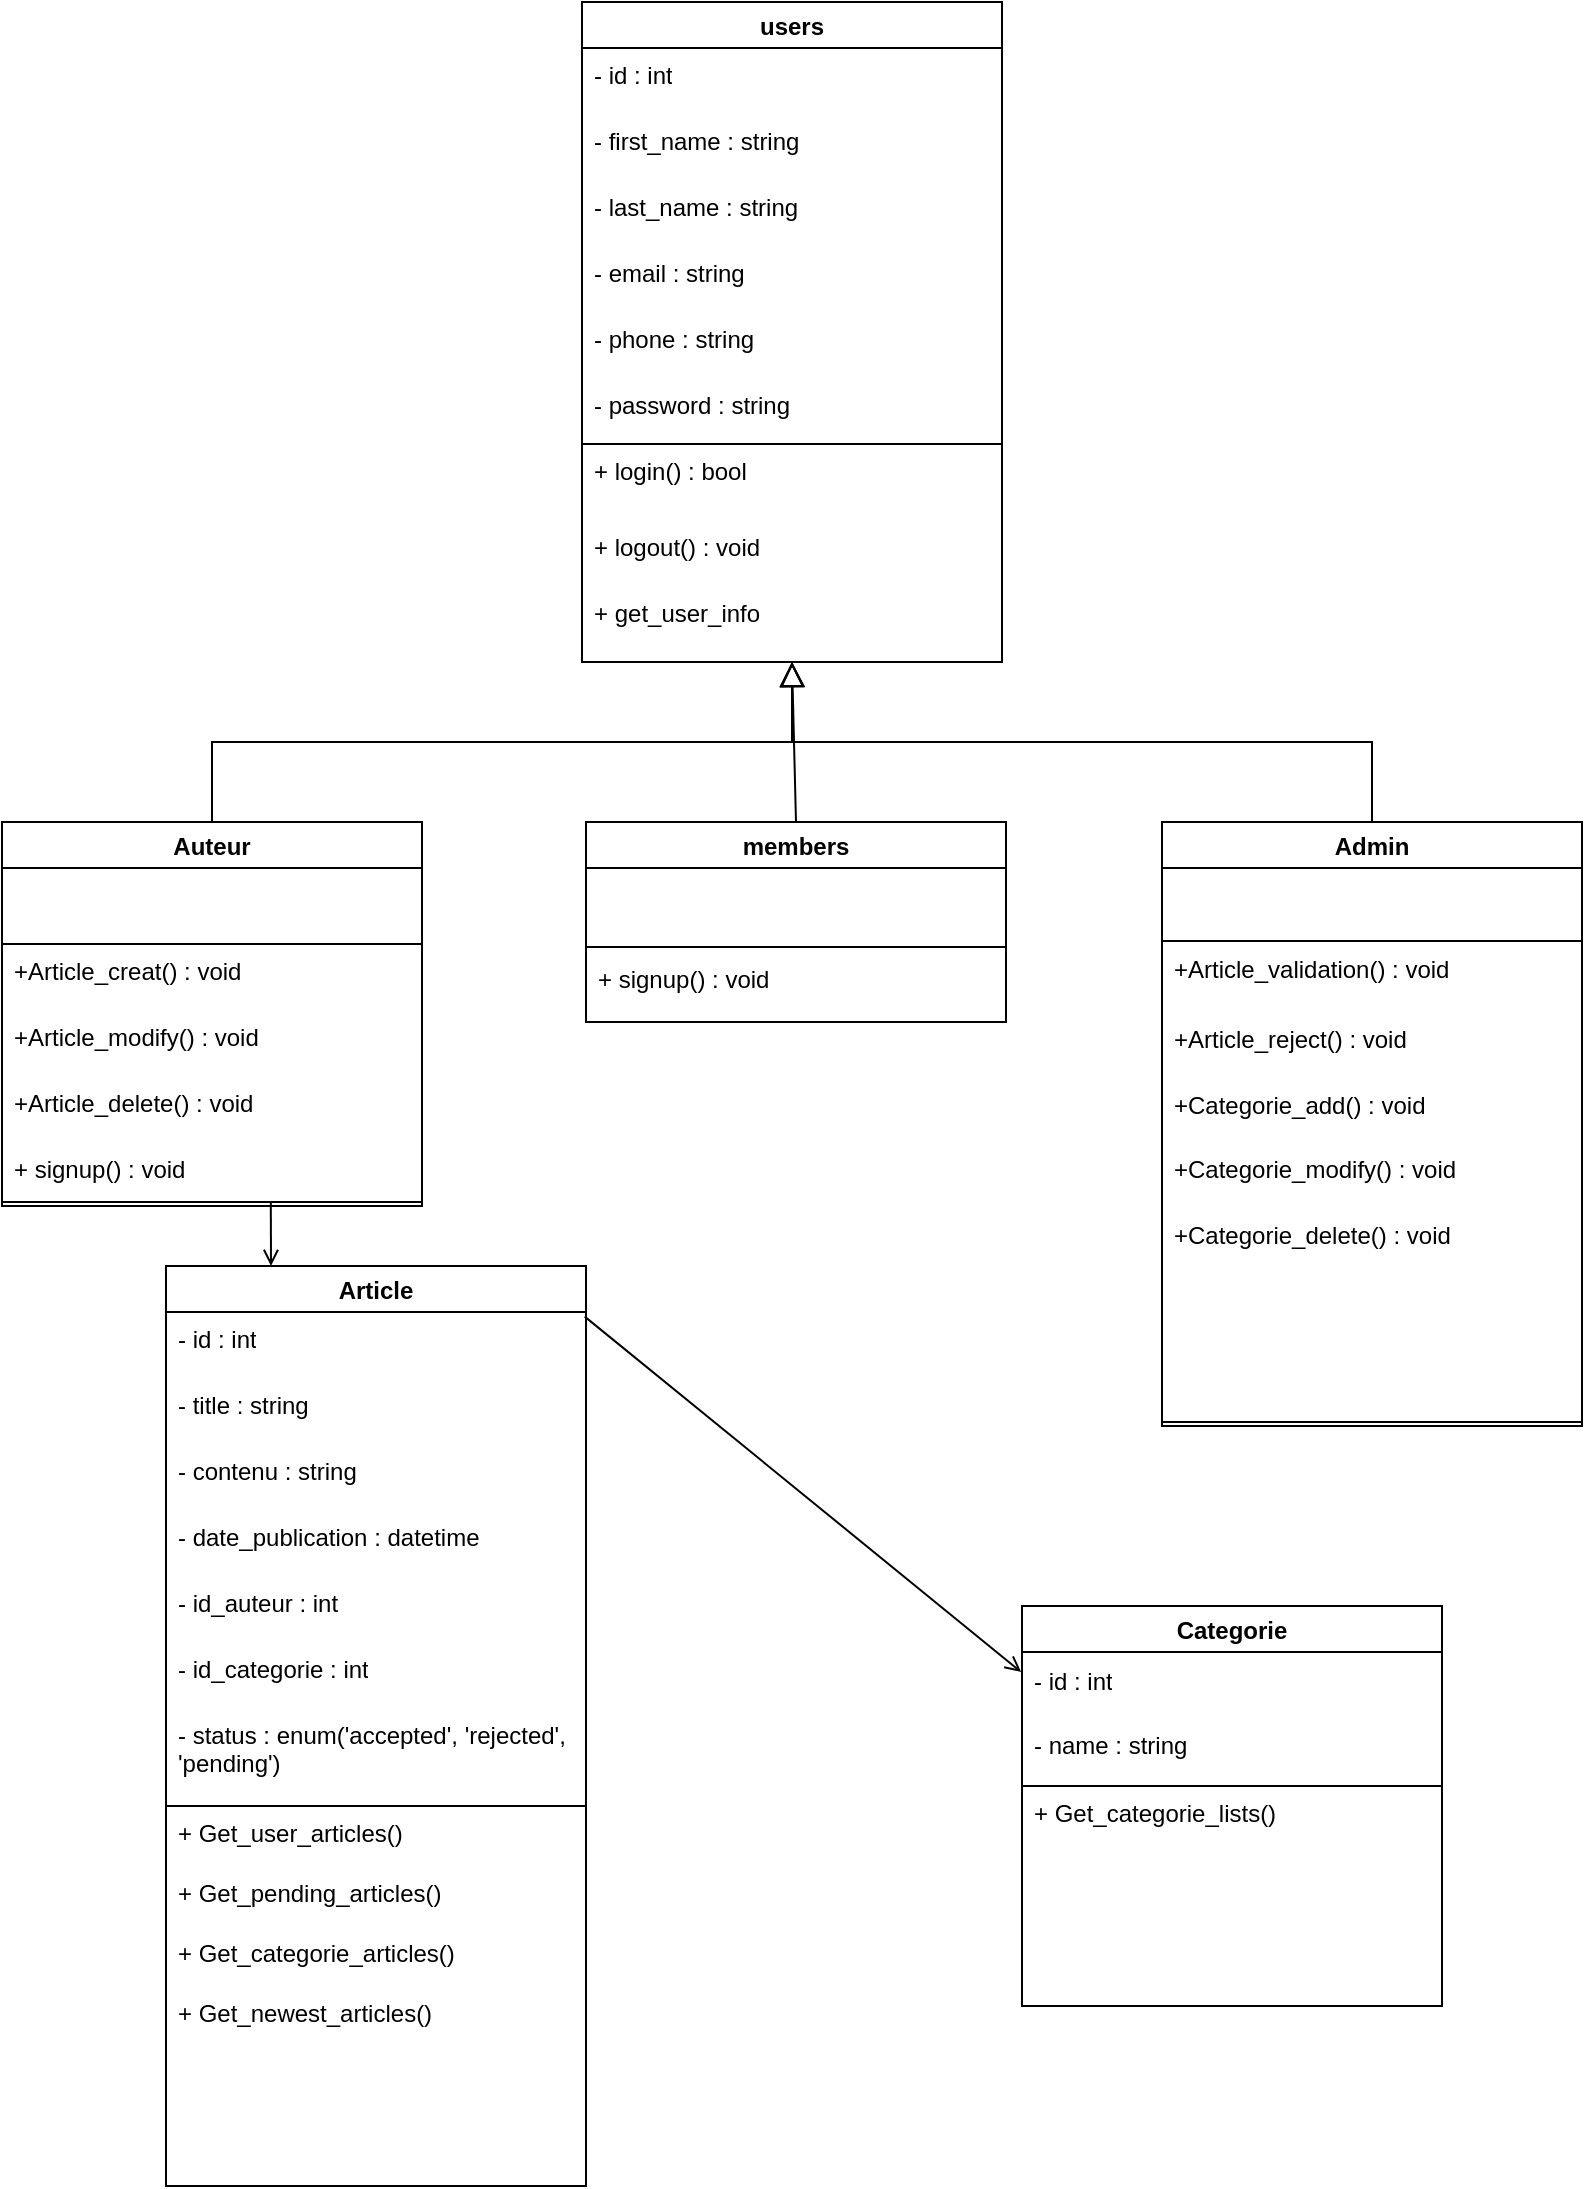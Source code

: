 <mxfile>
    <diagram id="tC5Vc2cbwhxy4GvYRkvJ" name="Page-1">
        <mxGraphModel dx="662" dy="366" grid="1" gridSize="10" guides="1" tooltips="1" connect="1" arrows="1" fold="1" page="1" pageScale="1" pageWidth="850" pageHeight="1100" math="0" shadow="0">
            <root>
                <mxCell id="0"/>
                <mxCell id="1" parent="0"/>
                <mxCell id="2" value="users" style="swimlane;" parent="1" vertex="1">
                    <mxGeometry x="320" y="8" width="210" height="330" as="geometry"/>
                </mxCell>
                <mxCell id="5" value="- id : int" style="text;strokeColor=none;fillColor=none;align=left;verticalAlign=top;spacingLeft=4;spacingRight=4;overflow=hidden;rotatable=0;points=[[0,0.5],[1,0.5]];portConstraint=eastwest;whiteSpace=wrap;html=1;" parent="2" vertex="1">
                    <mxGeometry y="23" width="210" height="33" as="geometry"/>
                </mxCell>
                <mxCell id="8" value="- first_name : string" style="text;strokeColor=none;fillColor=none;align=left;verticalAlign=top;spacingLeft=4;spacingRight=4;overflow=hidden;rotatable=0;points=[[0,0.5],[1,0.5]];portConstraint=eastwest;whiteSpace=wrap;html=1;" parent="2" vertex="1">
                    <mxGeometry y="56" width="210" height="33" as="geometry"/>
                </mxCell>
                <mxCell id="9" value="- last_name : string" style="text;strokeColor=none;fillColor=none;align=left;verticalAlign=top;spacingLeft=4;spacingRight=4;overflow=hidden;rotatable=0;points=[[0,0.5],[1,0.5]];portConstraint=eastwest;whiteSpace=wrap;html=1;" parent="2" vertex="1">
                    <mxGeometry y="89" width="210" height="33" as="geometry"/>
                </mxCell>
                <mxCell id="11" value="- email : string" style="text;strokeColor=none;fillColor=none;align=left;verticalAlign=top;spacingLeft=4;spacingRight=4;overflow=hidden;rotatable=0;points=[[0,0.5],[1,0.5]];portConstraint=eastwest;whiteSpace=wrap;html=1;" parent="2" vertex="1">
                    <mxGeometry y="122" width="210" height="33" as="geometry"/>
                </mxCell>
                <mxCell id="10" value="- phone : string" style="text;strokeColor=none;fillColor=none;align=left;verticalAlign=top;spacingLeft=4;spacingRight=4;overflow=hidden;rotatable=0;points=[[0,0.5],[1,0.5]];portConstraint=eastwest;whiteSpace=wrap;html=1;" parent="2" vertex="1">
                    <mxGeometry y="155" width="210" height="33" as="geometry"/>
                </mxCell>
                <mxCell id="12" value="- password : string" style="text;strokeColor=none;fillColor=none;align=left;verticalAlign=top;spacingLeft=4;spacingRight=4;overflow=hidden;rotatable=0;points=[[0,0.5],[1,0.5]];portConstraint=eastwest;whiteSpace=wrap;html=1;" parent="2" vertex="1">
                    <mxGeometry y="188" width="210" height="33" as="geometry"/>
                </mxCell>
                <mxCell id="13" value="" style="rounded=0;whiteSpace=wrap;html=1;fillColor=none;" parent="2" vertex="1">
                    <mxGeometry y="221" width="210" height="109" as="geometry"/>
                </mxCell>
                <mxCell id="16" value="+ logout() : void" style="text;strokeColor=none;fillColor=none;align=left;verticalAlign=top;spacingLeft=4;spacingRight=4;overflow=hidden;rotatable=0;points=[[0,0.5],[1,0.5]];portConstraint=eastwest;whiteSpace=wrap;html=1;" parent="2" vertex="1">
                    <mxGeometry y="259" width="210" height="33" as="geometry"/>
                </mxCell>
                <mxCell id="15" value="+ login() : bool" style="text;strokeColor=none;fillColor=none;align=left;verticalAlign=top;spacingLeft=4;spacingRight=4;overflow=hidden;rotatable=0;points=[[0,0.5],[1,0.5]];portConstraint=eastwest;whiteSpace=wrap;html=1;" parent="2" vertex="1">
                    <mxGeometry y="221" width="210" height="33" as="geometry"/>
                </mxCell>
                <mxCell id="138" value="+ get_user_info" style="text;strokeColor=none;fillColor=none;align=left;verticalAlign=top;spacingLeft=4;spacingRight=4;overflow=hidden;rotatable=0;points=[[0,0.5],[1,0.5]];portConstraint=eastwest;whiteSpace=wrap;html=1;" vertex="1" parent="2">
                    <mxGeometry y="292" width="210" height="33" as="geometry"/>
                </mxCell>
                <mxCell id="39" value="Admin" style="swimlane;" parent="1" vertex="1">
                    <mxGeometry x="610" y="418" width="210" height="302" as="geometry"/>
                </mxCell>
                <mxCell id="46" value="" style="rounded=0;whiteSpace=wrap;html=1;fillColor=none;" parent="39" vertex="1">
                    <mxGeometry y="59.5" width="210" height="240.5" as="geometry"/>
                </mxCell>
                <mxCell id="48" value="+Article_reject() : void" style="text;strokeColor=none;fillColor=none;align=left;verticalAlign=top;spacingLeft=4;spacingRight=4;overflow=hidden;rotatable=0;points=[[0,0.5],[1,0.5]];portConstraint=eastwest;whiteSpace=wrap;html=1;" parent="39" vertex="1">
                    <mxGeometry y="94.75" width="210" height="33" as="geometry"/>
                </mxCell>
                <mxCell id="49" value="+Categorie_add() : void" style="text;strokeColor=none;fillColor=none;align=left;verticalAlign=top;spacingLeft=4;spacingRight=4;overflow=hidden;rotatable=0;points=[[0,0.5],[1,0.5]];portConstraint=eastwest;whiteSpace=wrap;html=1;" parent="39" vertex="1">
                    <mxGeometry y="127.75" width="210" height="32.5" as="geometry"/>
                </mxCell>
                <mxCell id="63" value="+Article_validation() : void" style="text;strokeColor=none;fillColor=none;align=left;verticalAlign=top;spacingLeft=4;spacingRight=4;overflow=hidden;rotatable=0;points=[[0,0.5],[1,0.5]];portConstraint=eastwest;whiteSpace=wrap;html=1;" parent="39" vertex="1">
                    <mxGeometry y="60.25" width="210" height="35.5" as="geometry"/>
                </mxCell>
                <mxCell id="64" value="+Categorie_modify() : void" style="text;strokeColor=none;fillColor=none;align=left;verticalAlign=top;spacingLeft=4;spacingRight=4;overflow=hidden;rotatable=0;points=[[0,0.5],[1,0.5]];portConstraint=eastwest;whiteSpace=wrap;html=1;" parent="39" vertex="1">
                    <mxGeometry y="160.25" width="210" height="32.5" as="geometry"/>
                </mxCell>
                <mxCell id="65" value="+Categorie_delete() : void" style="text;strokeColor=none;fillColor=none;align=left;verticalAlign=top;spacingLeft=4;spacingRight=4;overflow=hidden;rotatable=0;points=[[0,0.5],[1,0.5]];portConstraint=eastwest;whiteSpace=wrap;html=1;" parent="39" vertex="1">
                    <mxGeometry y="192.75" width="210" height="32.5" as="geometry"/>
                </mxCell>
                <mxCell id="51" value="members" style="swimlane;" parent="1" vertex="1">
                    <mxGeometry x="322" y="418" width="210" height="100" as="geometry"/>
                </mxCell>
                <mxCell id="52" value="" style="rounded=0;whiteSpace=wrap;html=1;fillColor=none;" parent="51" vertex="1">
                    <mxGeometry y="62.5" width="210" height="37.5" as="geometry"/>
                </mxCell>
                <mxCell id="53" value="+ signup() : void" style="text;strokeColor=none;fillColor=none;align=left;verticalAlign=top;spacingLeft=4;spacingRight=4;overflow=hidden;rotatable=0;points=[[0,0.5],[1,0.5]];portConstraint=eastwest;whiteSpace=wrap;html=1;" parent="51" vertex="1">
                    <mxGeometry y="64.75" width="210" height="33" as="geometry"/>
                </mxCell>
                <mxCell id="56" value="Auteur" style="swimlane;" parent="1" vertex="1">
                    <mxGeometry x="30" y="418" width="210" height="192" as="geometry"/>
                </mxCell>
                <mxCell id="57" value="" style="rounded=0;whiteSpace=wrap;html=1;fillColor=none;" parent="56" vertex="1">
                    <mxGeometry y="61" width="210" height="129" as="geometry"/>
                </mxCell>
                <mxCell id="58" value="+Article_creat() : void" style="text;strokeColor=none;fillColor=none;align=left;verticalAlign=top;spacingLeft=4;spacingRight=4;overflow=hidden;rotatable=0;points=[[0,0.5],[1,0.5]];portConstraint=eastwest;whiteSpace=wrap;html=1;" parent="56" vertex="1">
                    <mxGeometry y="61" width="210" height="33" as="geometry"/>
                </mxCell>
                <mxCell id="59" value="+Article_modify() : void" style="text;strokeColor=none;fillColor=none;align=left;verticalAlign=top;spacingLeft=4;spacingRight=4;overflow=hidden;rotatable=0;points=[[0,0.5],[1,0.5]];portConstraint=eastwest;whiteSpace=wrap;html=1;" parent="56" vertex="1">
                    <mxGeometry y="94" width="210" height="33" as="geometry"/>
                </mxCell>
                <mxCell id="60" value="+Article_delete() : void" style="text;strokeColor=none;fillColor=none;align=left;verticalAlign=top;spacingLeft=4;spacingRight=4;overflow=hidden;rotatable=0;points=[[0,0.5],[1,0.5]];portConstraint=eastwest;whiteSpace=wrap;html=1;" parent="56" vertex="1">
                    <mxGeometry y="127" width="210" height="32.5" as="geometry"/>
                </mxCell>
                <mxCell id="137" value="+ signup() : void" style="text;strokeColor=none;fillColor=none;align=left;verticalAlign=top;spacingLeft=4;spacingRight=4;overflow=hidden;rotatable=0;points=[[0,0.5],[1,0.5]];portConstraint=eastwest;whiteSpace=wrap;html=1;" parent="56" vertex="1">
                    <mxGeometry y="159.5" width="210" height="33" as="geometry"/>
                </mxCell>
                <mxCell id="68" value="Article" style="swimlane;" parent="1" vertex="1">
                    <mxGeometry x="112" y="640" width="210" height="460" as="geometry"/>
                </mxCell>
                <mxCell id="69" value="- id : int" style="text;strokeColor=none;fillColor=none;align=left;verticalAlign=top;spacingLeft=4;spacingRight=4;overflow=hidden;rotatable=0;points=[[0,0.5],[1,0.5]];portConstraint=eastwest;whiteSpace=wrap;html=1;" parent="68" vertex="1">
                    <mxGeometry y="23" width="210" height="33" as="geometry"/>
                </mxCell>
                <mxCell id="70" value="- title : string" style="text;strokeColor=none;fillColor=none;align=left;verticalAlign=top;spacingLeft=4;spacingRight=4;overflow=hidden;rotatable=0;points=[[0,0.5],[1,0.5]];portConstraint=eastwest;whiteSpace=wrap;html=1;" parent="68" vertex="1">
                    <mxGeometry y="56" width="210" height="33" as="geometry"/>
                </mxCell>
                <mxCell id="71" value="- contenu : string" style="text;strokeColor=none;fillColor=none;align=left;verticalAlign=top;spacingLeft=4;spacingRight=4;overflow=hidden;rotatable=0;points=[[0,0.5],[1,0.5]];portConstraint=eastwest;whiteSpace=wrap;html=1;" parent="68" vertex="1">
                    <mxGeometry y="89" width="210" height="33" as="geometry"/>
                </mxCell>
                <mxCell id="72" value="- date_publication : datetime" style="text;strokeColor=none;fillColor=none;align=left;verticalAlign=top;spacingLeft=4;spacingRight=4;overflow=hidden;rotatable=0;points=[[0,0.5],[1,0.5]];portConstraint=eastwest;whiteSpace=wrap;html=1;" parent="68" vertex="1">
                    <mxGeometry y="122" width="210" height="33" as="geometry"/>
                </mxCell>
                <mxCell id="73" value="- id_auteur : int" style="text;strokeColor=none;fillColor=none;align=left;verticalAlign=top;spacingLeft=4;spacingRight=4;overflow=hidden;rotatable=0;points=[[0,0.5],[1,0.5]];portConstraint=eastwest;whiteSpace=wrap;html=1;" parent="68" vertex="1">
                    <mxGeometry y="155" width="210" height="33" as="geometry"/>
                </mxCell>
                <mxCell id="74" value="- id_categorie : int" style="text;strokeColor=none;fillColor=none;align=left;verticalAlign=top;spacingLeft=4;spacingRight=4;overflow=hidden;rotatable=0;points=[[0,0.5],[1,0.5]];portConstraint=eastwest;whiteSpace=wrap;html=1;" parent="68" vertex="1">
                    <mxGeometry y="188" width="210" height="33" as="geometry"/>
                </mxCell>
                <mxCell id="78" value="- status : enum('accepted', 'rejected', 'pending')" style="text;strokeColor=none;fillColor=none;align=left;verticalAlign=top;spacingLeft=4;spacingRight=4;overflow=hidden;rotatable=0;points=[[0,0.5],[1,0.5]];portConstraint=eastwest;whiteSpace=wrap;html=1;" parent="68" vertex="1">
                    <mxGeometry y="221" width="210" height="39" as="geometry"/>
                </mxCell>
                <mxCell id="132" value="" style="rounded=0;whiteSpace=wrap;html=1;fillColor=none;" parent="68" vertex="1">
                    <mxGeometry y="270" width="210" height="190" as="geometry"/>
                </mxCell>
                <mxCell id="133" value="+ Get_user_articles()" style="text;strokeColor=none;fillColor=none;align=left;verticalAlign=top;spacingLeft=4;spacingRight=4;overflow=hidden;rotatable=0;points=[[0,0.5],[1,0.5]];portConstraint=eastwest;whiteSpace=wrap;html=1;" parent="68" vertex="1">
                    <mxGeometry y="270" width="210" height="30" as="geometry"/>
                </mxCell>
                <mxCell id="134" value="+ Get_pending_articles()" style="text;strokeColor=none;fillColor=none;align=left;verticalAlign=top;spacingLeft=4;spacingRight=4;overflow=hidden;rotatable=0;points=[[0,0.5],[1,0.5]];portConstraint=eastwest;whiteSpace=wrap;html=1;" parent="68" vertex="1">
                    <mxGeometry y="300" width="210" height="30" as="geometry"/>
                </mxCell>
                <mxCell id="135" value="+ Get_categorie_articles()" style="text;strokeColor=none;fillColor=none;align=left;verticalAlign=top;spacingLeft=4;spacingRight=4;overflow=hidden;rotatable=0;points=[[0,0.5],[1,0.5]];portConstraint=eastwest;whiteSpace=wrap;html=1;" parent="68" vertex="1">
                    <mxGeometry y="330" width="210" height="30" as="geometry"/>
                </mxCell>
                <mxCell id="136" value="+ Get_newest_articles()" style="text;strokeColor=none;fillColor=none;align=left;verticalAlign=top;spacingLeft=4;spacingRight=4;overflow=hidden;rotatable=0;points=[[0,0.5],[1,0.5]];portConstraint=eastwest;whiteSpace=wrap;html=1;" parent="68" vertex="1">
                    <mxGeometry y="360" width="210" height="30" as="geometry"/>
                </mxCell>
                <mxCell id="79" value="Categorie" style="swimlane;" parent="1" vertex="1">
                    <mxGeometry x="540" y="810" width="210" height="200" as="geometry"/>
                </mxCell>
                <mxCell id="80" value="- id : int" style="text;strokeColor=none;fillColor=none;align=left;verticalAlign=top;spacingLeft=4;spacingRight=4;overflow=hidden;rotatable=0;points=[[0,0.5],[1,0.5]];portConstraint=eastwest;whiteSpace=wrap;html=1;" parent="79" vertex="1">
                    <mxGeometry y="24" width="210" height="33" as="geometry"/>
                </mxCell>
                <mxCell id="81" value="- name : string" style="text;strokeColor=none;fillColor=none;align=left;verticalAlign=top;spacingLeft=4;spacingRight=4;overflow=hidden;rotatable=0;points=[[0,0.5],[1,0.5]];portConstraint=eastwest;whiteSpace=wrap;html=1;" parent="79" vertex="1">
                    <mxGeometry y="56" width="210" height="34" as="geometry"/>
                </mxCell>
                <mxCell id="-2GNJ518zkx-dPLXirJw-138" value="" style="rounded=0;whiteSpace=wrap;html=1;fillColor=none;" parent="79" vertex="1">
                    <mxGeometry y="90" width="210" height="110" as="geometry"/>
                </mxCell>
                <mxCell id="-2GNJ518zkx-dPLXirJw-140" value="+ Get_categorie_lists()" style="text;strokeColor=none;fillColor=none;align=left;verticalAlign=top;spacingLeft=4;spacingRight=4;overflow=hidden;rotatable=0;points=[[0,0.5],[1,0.5]];portConstraint=eastwest;whiteSpace=wrap;html=1;" parent="79" vertex="1">
                    <mxGeometry y="90" width="210" height="30" as="geometry"/>
                </mxCell>
                <mxCell id="126" value="" style="endArrow=block;endSize=10;endFill=0;shadow=0;strokeWidth=1;rounded=0;edgeStyle=elbowEdgeStyle;elbow=vertical;entryX=0.5;entryY=1;entryDx=0;entryDy=0;exitX=0.5;exitY=0;exitDx=0;exitDy=0;" parent="1" source="39" target="13" edge="1">
                    <mxGeometry width="160" relative="1" as="geometry">
                        <mxPoint x="540" y="444" as="sourcePoint"/>
                        <mxPoint x="430" y="388" as="targetPoint"/>
                    </mxGeometry>
                </mxCell>
                <mxCell id="127" value="" style="endArrow=block;endSize=10;endFill=0;shadow=0;strokeWidth=1;rounded=0;edgeStyle=elbowEdgeStyle;elbow=vertical;exitX=0.5;exitY=0;exitDx=0;exitDy=0;entryX=0.5;entryY=1;entryDx=0;entryDy=0;" parent="1" source="56" target="13" edge="1">
                    <mxGeometry width="160" relative="1" as="geometry">
                        <mxPoint x="408" y="428" as="sourcePoint"/>
                        <mxPoint x="380" y="388" as="targetPoint"/>
                    </mxGeometry>
                </mxCell>
                <mxCell id="129" value="" style="endArrow=block;endSize=10;endFill=0;shadow=0;strokeWidth=1;rounded=0;elbow=vertical;entryX=0.5;entryY=1;entryDx=0;entryDy=0;exitX=0.5;exitY=0;exitDx=0;exitDy=0;" parent="1" source="51" target="13" edge="1">
                    <mxGeometry width="160" relative="1" as="geometry">
                        <mxPoint x="733" y="458" as="sourcePoint"/>
                        <mxPoint x="445" y="378.0" as="targetPoint"/>
                    </mxGeometry>
                </mxCell>
                <mxCell id="130" value="" style="endArrow=none;endSize=10;endFill=0;shadow=0;strokeWidth=1;rounded=0;elbow=vertical;exitX=-0.002;exitY=0.165;exitDx=0;exitDy=0;entryX=0.997;entryY=0.055;entryDx=0;entryDy=0;entryPerimeter=0;exitPerimeter=0;startArrow=open;startFill=0;" parent="1" source="79" target="68" edge="1">
                    <mxGeometry width="160" relative="1" as="geometry">
                        <mxPoint x="490" y="668" as="sourcePoint"/>
                        <mxPoint x="490" y="588.0" as="targetPoint"/>
                    </mxGeometry>
                </mxCell>
                <mxCell id="131" value="" style="endArrow=none;endSize=10;endFill=0;shadow=0;strokeWidth=1;rounded=0;elbow=vertical;startArrow=open;startFill=0;entryX=0.64;entryY=1.002;entryDx=0;entryDy=0;entryPerimeter=0;exitX=0.25;exitY=0;exitDx=0;exitDy=0;" parent="1" source="68" target="57" edge="1">
                    <mxGeometry width="160" relative="1" as="geometry">
                        <mxPoint x="250" y="688" as="sourcePoint"/>
                        <mxPoint x="210" y="618" as="targetPoint"/>
                    </mxGeometry>
                </mxCell>
            </root>
        </mxGraphModel>
    </diagram>
</mxfile>